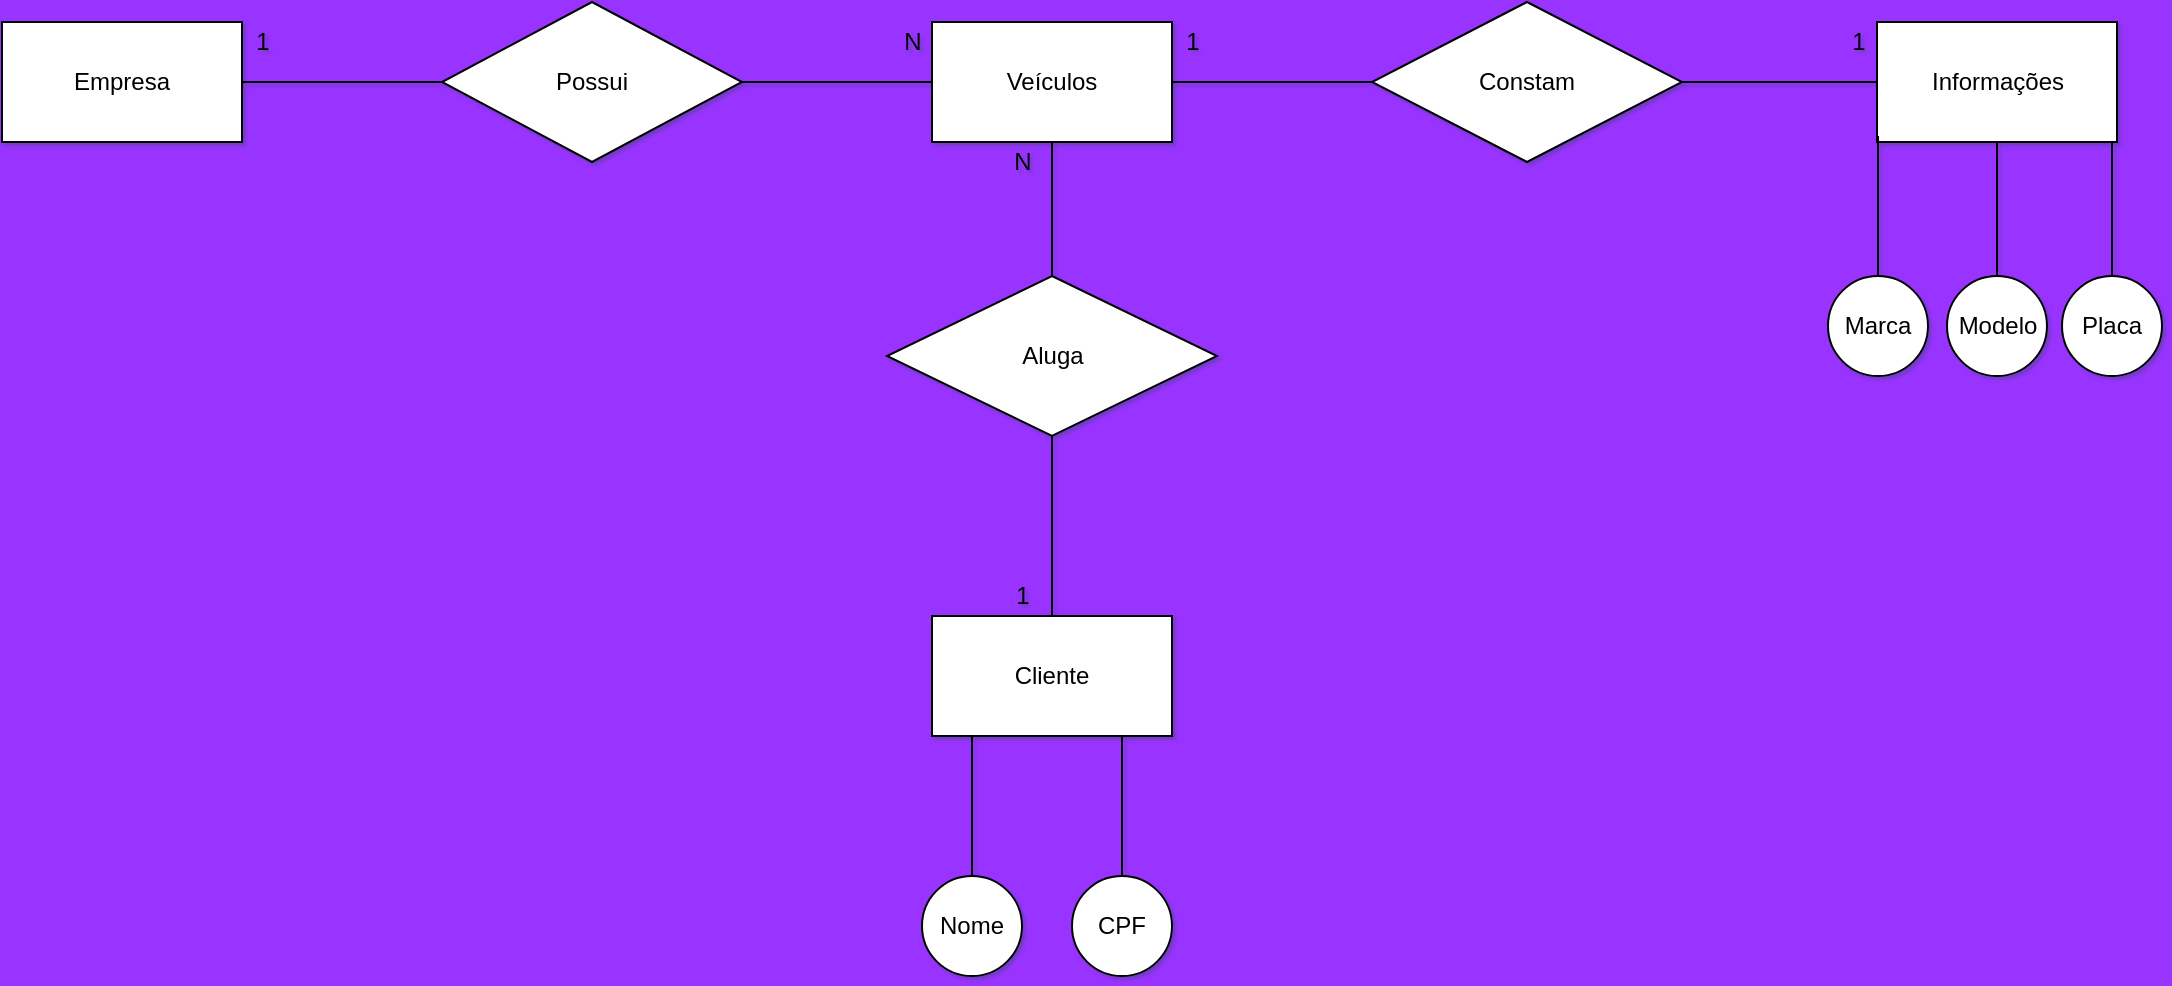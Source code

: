 <mxfile version="14.4.2" type="device"><diagram id="AosA58Pp7WNBz59AHWWj" name="Page-1"><mxGraphModel dx="868" dy="393" grid="0" gridSize="10" guides="1" tooltips="1" connect="1" arrows="1" fold="1" page="0" pageScale="1" pageWidth="827" pageHeight="1169" background="#9933FF" math="0" shadow="1"><root><mxCell id="0"/><mxCell id="1" parent="0"/><mxCell id="eg6C4YH-WB3LJwrG7p5W-3" value="" style="edgeStyle=orthogonalEdgeStyle;rounded=0;orthogonalLoop=1;jettySize=auto;html=1;endArrow=none;endFill=0;" edge="1" parent="1" source="eg6C4YH-WB3LJwrG7p5W-1" target="eg6C4YH-WB3LJwrG7p5W-2"><mxGeometry relative="1" as="geometry"/></mxCell><mxCell id="eg6C4YH-WB3LJwrG7p5W-1" value="Empresa" style="rounded=0;whiteSpace=wrap;html=1;" vertex="1" parent="1"><mxGeometry x="110" y="120" width="120" height="60" as="geometry"/></mxCell><mxCell id="eg6C4YH-WB3LJwrG7p5W-5" value="" style="edgeStyle=orthogonalEdgeStyle;rounded=0;orthogonalLoop=1;jettySize=auto;html=1;endArrow=none;endFill=0;" edge="1" parent="1" source="eg6C4YH-WB3LJwrG7p5W-2" target="eg6C4YH-WB3LJwrG7p5W-4"><mxGeometry relative="1" as="geometry"/></mxCell><mxCell id="eg6C4YH-WB3LJwrG7p5W-2" value="Possui" style="rhombus;whiteSpace=wrap;html=1;rounded=0;" vertex="1" parent="1"><mxGeometry x="330" y="110" width="150" height="80" as="geometry"/></mxCell><mxCell id="eg6C4YH-WB3LJwrG7p5W-9" value="" style="edgeStyle=orthogonalEdgeStyle;rounded=0;orthogonalLoop=1;jettySize=auto;html=1;endArrow=none;endFill=0;" edge="1" parent="1" source="eg6C4YH-WB3LJwrG7p5W-4" target="eg6C4YH-WB3LJwrG7p5W-8"><mxGeometry relative="1" as="geometry"/></mxCell><mxCell id="eg6C4YH-WB3LJwrG7p5W-24" value="" style="edgeStyle=none;rounded=0;orthogonalLoop=1;jettySize=auto;html=1;endArrow=none;endFill=0;" edge="1" parent="1" source="eg6C4YH-WB3LJwrG7p5W-4" target="eg6C4YH-WB3LJwrG7p5W-23"><mxGeometry relative="1" as="geometry"/></mxCell><mxCell id="eg6C4YH-WB3LJwrG7p5W-4" value="Veículos" style="whiteSpace=wrap;html=1;rounded=0;" vertex="1" parent="1"><mxGeometry x="575" y="120" width="120" height="60" as="geometry"/></mxCell><mxCell id="eg6C4YH-WB3LJwrG7p5W-6" value="1" style="text;html=1;align=center;verticalAlign=middle;resizable=0;points=[];autosize=1;" vertex="1" parent="1"><mxGeometry x="230" y="120" width="20" height="20" as="geometry"/></mxCell><mxCell id="eg6C4YH-WB3LJwrG7p5W-7" value="N" style="text;html=1;align=center;verticalAlign=middle;resizable=0;points=[];autosize=1;" vertex="1" parent="1"><mxGeometry x="555" y="120" width="20" height="20" as="geometry"/></mxCell><mxCell id="eg6C4YH-WB3LJwrG7p5W-11" value="" style="edgeStyle=orthogonalEdgeStyle;rounded=0;orthogonalLoop=1;jettySize=auto;html=1;endArrow=none;endFill=0;" edge="1" parent="1" source="eg6C4YH-WB3LJwrG7p5W-8" target="eg6C4YH-WB3LJwrG7p5W-10"><mxGeometry relative="1" as="geometry"/></mxCell><mxCell id="eg6C4YH-WB3LJwrG7p5W-8" value="Constam" style="rhombus;whiteSpace=wrap;html=1;rounded=0;" vertex="1" parent="1"><mxGeometry x="795" y="110" width="155" height="80" as="geometry"/></mxCell><mxCell id="eg6C4YH-WB3LJwrG7p5W-10" value="Informações" style="whiteSpace=wrap;html=1;rounded=0;" vertex="1" parent="1"><mxGeometry x="1047.5" y="120" width="120" height="60" as="geometry"/></mxCell><mxCell id="eg6C4YH-WB3LJwrG7p5W-15" style="rounded=0;orthogonalLoop=1;jettySize=auto;html=1;exitX=0.5;exitY=0;exitDx=0;exitDy=0;entryX=0.5;entryY=1;entryDx=0;entryDy=0;endArrow=none;endFill=0;" edge="1" parent="1" source="eg6C4YH-WB3LJwrG7p5W-13"><mxGeometry relative="1" as="geometry"><mxPoint x="1048" y="177" as="targetPoint"/></mxGeometry></mxCell><mxCell id="eg6C4YH-WB3LJwrG7p5W-13" value="Marca" style="ellipse;whiteSpace=wrap;html=1;aspect=fixed;" vertex="1" parent="1"><mxGeometry x="1023" y="247" width="50" height="50" as="geometry"/></mxCell><mxCell id="eg6C4YH-WB3LJwrG7p5W-17" style="rounded=0;orthogonalLoop=1;jettySize=auto;html=1;exitX=0.5;exitY=0;exitDx=0;exitDy=0;entryX=0.5;entryY=1;entryDx=0;entryDy=0;endArrow=none;endFill=0;" edge="1" parent="1" source="eg6C4YH-WB3LJwrG7p5W-18"><mxGeometry relative="1" as="geometry"><mxPoint x="1107.5" y="180" as="targetPoint"/></mxGeometry></mxCell><mxCell id="eg6C4YH-WB3LJwrG7p5W-18" value="Modelo" style="ellipse;whiteSpace=wrap;html=1;aspect=fixed;" vertex="1" parent="1"><mxGeometry x="1082.5" y="247" width="50" height="50" as="geometry"/></mxCell><mxCell id="eg6C4YH-WB3LJwrG7p5W-19" style="rounded=0;orthogonalLoop=1;jettySize=auto;html=1;exitX=0.5;exitY=0;exitDx=0;exitDy=0;entryX=0.5;entryY=1;entryDx=0;entryDy=0;endArrow=none;endFill=0;" edge="1" parent="1" source="eg6C4YH-WB3LJwrG7p5W-20"><mxGeometry relative="1" as="geometry"><mxPoint x="1165" y="180" as="targetPoint"/></mxGeometry></mxCell><mxCell id="eg6C4YH-WB3LJwrG7p5W-20" value="Placa" style="ellipse;whiteSpace=wrap;html=1;aspect=fixed;" vertex="1" parent="1"><mxGeometry x="1140" y="247" width="50" height="50" as="geometry"/></mxCell><mxCell id="eg6C4YH-WB3LJwrG7p5W-21" value="1" style="text;html=1;align=center;verticalAlign=middle;resizable=0;points=[];autosize=1;" vertex="1" parent="1"><mxGeometry x="695" y="120" width="20" height="20" as="geometry"/></mxCell><mxCell id="eg6C4YH-WB3LJwrG7p5W-22" value="1" style="text;html=1;align=center;verticalAlign=middle;resizable=0;points=[];autosize=1;" vertex="1" parent="1"><mxGeometry x="1027.5" y="120" width="20" height="20" as="geometry"/></mxCell><mxCell id="eg6C4YH-WB3LJwrG7p5W-26" value="" style="edgeStyle=none;rounded=0;orthogonalLoop=1;jettySize=auto;html=1;endArrow=none;endFill=0;" edge="1" parent="1" source="eg6C4YH-WB3LJwrG7p5W-23" target="eg6C4YH-WB3LJwrG7p5W-25"><mxGeometry relative="1" as="geometry"/></mxCell><mxCell id="eg6C4YH-WB3LJwrG7p5W-23" value="Aluga" style="rhombus;whiteSpace=wrap;html=1;rounded=0;" vertex="1" parent="1"><mxGeometry x="552.5" y="247" width="165" height="80" as="geometry"/></mxCell><mxCell id="eg6C4YH-WB3LJwrG7p5W-25" value="Cliente" style="whiteSpace=wrap;html=1;rounded=0;" vertex="1" parent="1"><mxGeometry x="575" y="417" width="120" height="60" as="geometry"/></mxCell><mxCell id="eg6C4YH-WB3LJwrG7p5W-28" style="rounded=0;orthogonalLoop=1;jettySize=auto;html=1;exitX=0.5;exitY=0;exitDx=0;exitDy=0;entryX=0.5;entryY=1;entryDx=0;entryDy=0;endArrow=none;endFill=0;" edge="1" parent="1" source="eg6C4YH-WB3LJwrG7p5W-29"><mxGeometry relative="1" as="geometry"><mxPoint x="595" y="477" as="targetPoint"/></mxGeometry></mxCell><mxCell id="eg6C4YH-WB3LJwrG7p5W-29" value="Nome" style="ellipse;whiteSpace=wrap;html=1;aspect=fixed;" vertex="1" parent="1"><mxGeometry x="570" y="547" width="50" height="50" as="geometry"/></mxCell><mxCell id="eg6C4YH-WB3LJwrG7p5W-30" style="rounded=0;orthogonalLoop=1;jettySize=auto;html=1;exitX=0.5;exitY=0;exitDx=0;exitDy=0;entryX=0.5;entryY=1;entryDx=0;entryDy=0;endArrow=none;endFill=0;" edge="1" parent="1" source="eg6C4YH-WB3LJwrG7p5W-31"><mxGeometry relative="1" as="geometry"><mxPoint x="670" y="477" as="targetPoint"/></mxGeometry></mxCell><mxCell id="eg6C4YH-WB3LJwrG7p5W-31" value="CPF" style="ellipse;whiteSpace=wrap;html=1;aspect=fixed;" vertex="1" parent="1"><mxGeometry x="645" y="547" width="50" height="50" as="geometry"/></mxCell><mxCell id="eg6C4YH-WB3LJwrG7p5W-32" value="1" style="text;html=1;align=center;verticalAlign=middle;resizable=0;points=[];autosize=1;" vertex="1" parent="1"><mxGeometry x="610" y="397" width="20" height="20" as="geometry"/></mxCell><mxCell id="eg6C4YH-WB3LJwrG7p5W-33" value="N" style="text;html=1;align=center;verticalAlign=middle;resizable=0;points=[];autosize=1;" vertex="1" parent="1"><mxGeometry x="610" y="180" width="20" height="20" as="geometry"/></mxCell></root></mxGraphModel></diagram></mxfile>